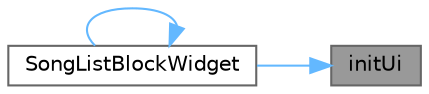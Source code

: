 digraph "initUi"
{
 // LATEX_PDF_SIZE
  bgcolor="transparent";
  edge [fontname=Helvetica,fontsize=10,labelfontname=Helvetica,labelfontsize=10];
  node [fontname=Helvetica,fontsize=10,shape=box,height=0.2,width=0.4];
  rankdir="RL";
  Node1 [id="Node000001",label="initUi",height=0.2,width=0.4,color="gray40", fillcolor="grey60", style="filled", fontcolor="black",tooltip="初始化界面"];
  Node1 -> Node2 [id="edge1_Node000001_Node000002",dir="back",color="steelblue1",style="solid",tooltip=" "];
  Node2 [id="Node000002",label="SongListBlockWidget",height=0.2,width=0.4,color="grey40", fillcolor="white", style="filled",URL="$class_song_list_block_widget.html#a4b2c77af3124eb3e3bfd35b8a8960bc8",tooltip="构造函数，初始化歌单块"];
  Node2 -> Node2 [id="edge2_Node000002_Node000002",dir="back",color="steelblue1",style="solid",tooltip=" "];
}
